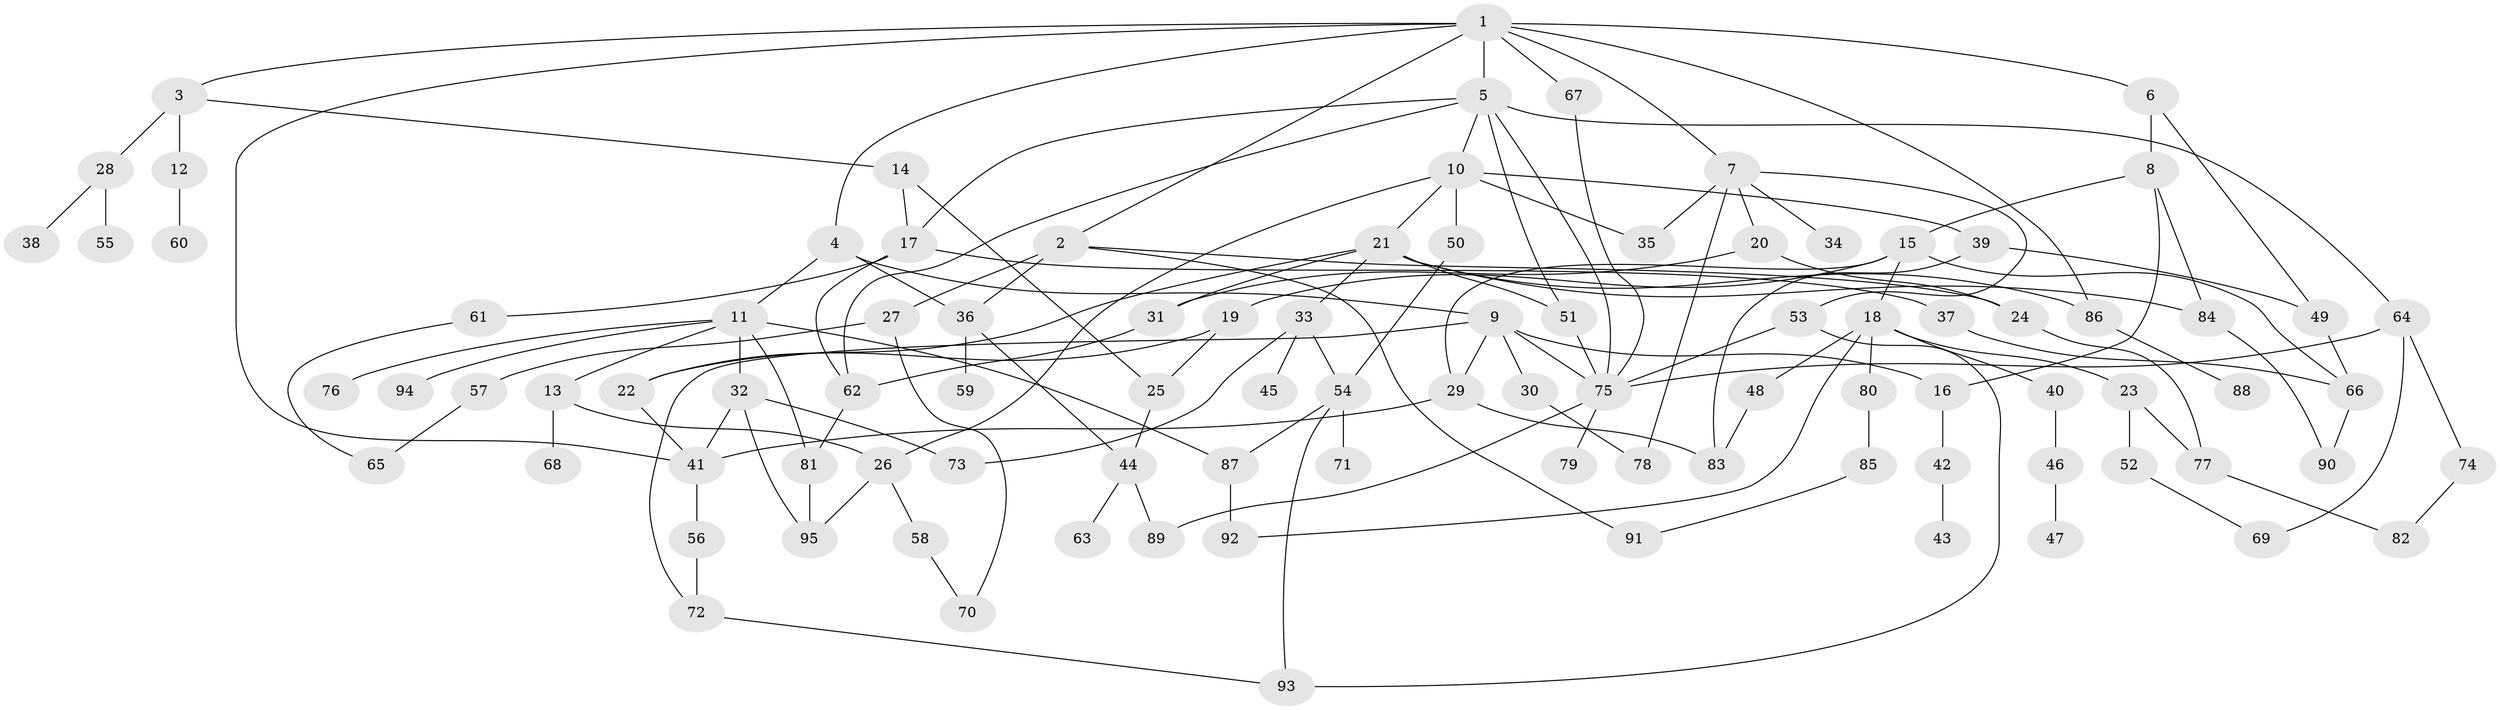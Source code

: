 // coarse degree distribution, {9: 0.020833333333333332, 5: 0.16666666666666666, 4: 0.08333333333333333, 7: 0.08333333333333333, 11: 0.020833333333333332, 6: 0.0625, 2: 0.20833333333333334, 3: 0.1875, 10: 0.020833333333333332, 1: 0.14583333333333334}
// Generated by graph-tools (version 1.1) at 2025/48/03/04/25 22:48:53]
// undirected, 95 vertices, 142 edges
graph export_dot {
  node [color=gray90,style=filled];
  1;
  2;
  3;
  4;
  5;
  6;
  7;
  8;
  9;
  10;
  11;
  12;
  13;
  14;
  15;
  16;
  17;
  18;
  19;
  20;
  21;
  22;
  23;
  24;
  25;
  26;
  27;
  28;
  29;
  30;
  31;
  32;
  33;
  34;
  35;
  36;
  37;
  38;
  39;
  40;
  41;
  42;
  43;
  44;
  45;
  46;
  47;
  48;
  49;
  50;
  51;
  52;
  53;
  54;
  55;
  56;
  57;
  58;
  59;
  60;
  61;
  62;
  63;
  64;
  65;
  66;
  67;
  68;
  69;
  70;
  71;
  72;
  73;
  74;
  75;
  76;
  77;
  78;
  79;
  80;
  81;
  82;
  83;
  84;
  85;
  86;
  87;
  88;
  89;
  90;
  91;
  92;
  93;
  94;
  95;
  1 -- 2;
  1 -- 3;
  1 -- 4;
  1 -- 5;
  1 -- 6;
  1 -- 7;
  1 -- 67;
  1 -- 86;
  1 -- 41;
  2 -- 24;
  2 -- 27;
  2 -- 36;
  2 -- 91;
  3 -- 12;
  3 -- 14;
  3 -- 28;
  4 -- 9;
  4 -- 11;
  4 -- 36;
  5 -- 10;
  5 -- 17;
  5 -- 51;
  5 -- 62;
  5 -- 64;
  5 -- 75;
  6 -- 8;
  6 -- 49;
  7 -- 20;
  7 -- 34;
  7 -- 53;
  7 -- 35;
  7 -- 78;
  8 -- 15;
  8 -- 16;
  8 -- 84;
  9 -- 16;
  9 -- 30;
  9 -- 29;
  9 -- 75;
  9 -- 72;
  10 -- 21;
  10 -- 26;
  10 -- 35;
  10 -- 39;
  10 -- 50;
  11 -- 13;
  11 -- 32;
  11 -- 76;
  11 -- 81;
  11 -- 94;
  11 -- 87;
  12 -- 60;
  13 -- 68;
  13 -- 26;
  14 -- 25;
  14 -- 17;
  15 -- 18;
  15 -- 19;
  15 -- 29;
  15 -- 66;
  16 -- 42;
  17 -- 37;
  17 -- 61;
  17 -- 62;
  18 -- 23;
  18 -- 40;
  18 -- 48;
  18 -- 80;
  18 -- 92;
  19 -- 22;
  19 -- 25;
  20 -- 31;
  20 -- 24;
  21 -- 31;
  21 -- 33;
  21 -- 84;
  21 -- 86;
  21 -- 51;
  21 -- 22;
  22 -- 41;
  23 -- 52;
  23 -- 77;
  24 -- 77;
  25 -- 44;
  26 -- 58;
  26 -- 95;
  27 -- 57;
  27 -- 70;
  28 -- 38;
  28 -- 55;
  29 -- 41;
  29 -- 83;
  30 -- 78;
  31 -- 62;
  32 -- 73;
  32 -- 41;
  32 -- 95;
  33 -- 45;
  33 -- 54;
  33 -- 73;
  36 -- 44;
  36 -- 59;
  37 -- 66;
  39 -- 49;
  39 -- 83;
  40 -- 46;
  41 -- 56;
  42 -- 43;
  44 -- 63;
  44 -- 89;
  46 -- 47;
  48 -- 83;
  49 -- 66;
  50 -- 54;
  51 -- 75;
  52 -- 69;
  53 -- 93;
  53 -- 75;
  54 -- 71;
  54 -- 87;
  54 -- 93;
  56 -- 72;
  57 -- 65;
  58 -- 70;
  61 -- 65;
  62 -- 81;
  64 -- 74;
  64 -- 75;
  64 -- 69;
  66 -- 90;
  67 -- 75;
  72 -- 93;
  74 -- 82;
  75 -- 79;
  75 -- 89;
  77 -- 82;
  80 -- 85;
  81 -- 95;
  84 -- 90;
  85 -- 91;
  86 -- 88;
  87 -- 92;
}

